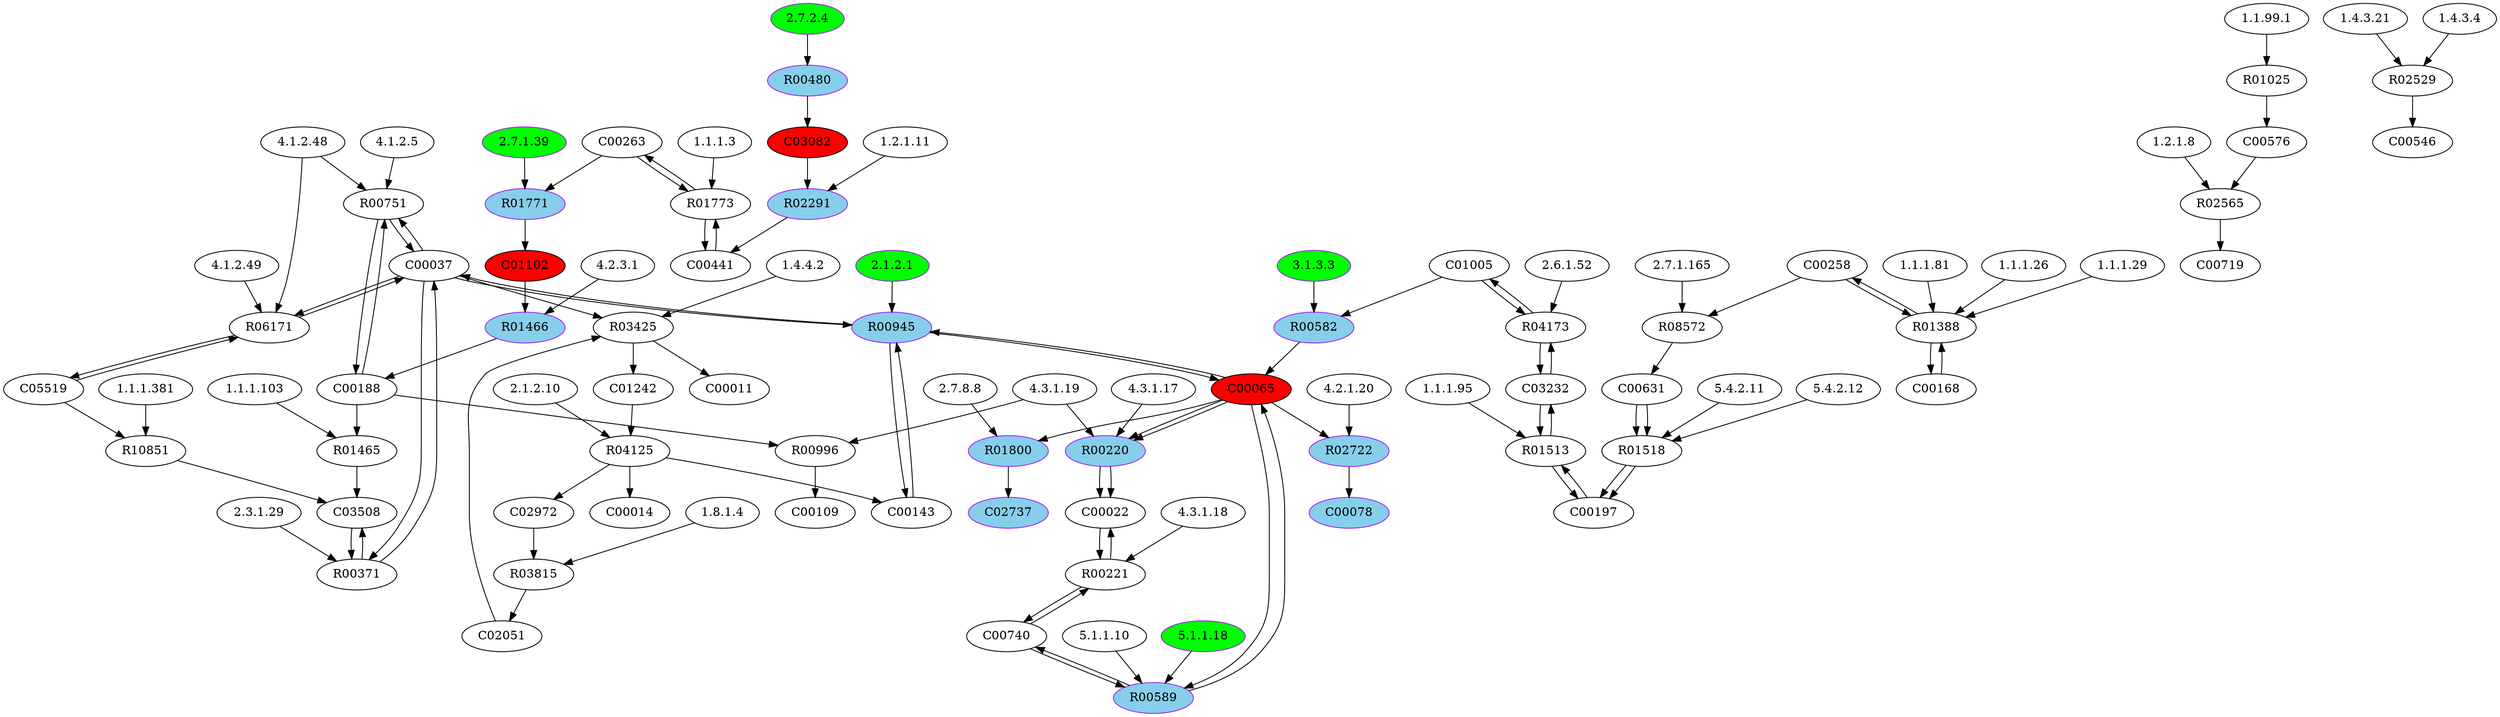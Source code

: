 digraph G {
"4.1.2.48" [type=E];
"2.3.1.29" [type=E];
"5.1.1.10" [type=E];
"4.3.1.19" [type=E];
"1.2.1.8" [type=E];
"2.7.2.4" [color=purple, fillcolor=green, style=filled, type=E];
"1.4.4.2" [type=E];
"1.1.1.81" [type=E];
"1.1.99.1" [type=E];
"5.4.2.11" [type=E];
"4.1.2.5" [type=E];
"2.7.8.8" [type=E];
"1.1.1.3" [type=E];
"2.6.1.52" [type=E];
"1.8.1.4" [type=E];
"1.1.1.26" [type=E];
"4.3.1.18" [type=E];
"2.7.1.39" [color=purple, fillcolor=green, style=filled, type=E];
"5.1.1.18" [color=purple, fillcolor=green, style=filled, type=E];
"1.4.3.21" [type=E];
"4.2.3.1" [type=E];
"4.2.1.20" [type=E];
"3.1.3.3" [color=purple, fillcolor=green, style=filled, type=E];
"2.7.1.165" [type=E];
"2.1.2.1" [color=purple, fillcolor=green, style=filled, type=E];
"4.1.2.49" [type=E];
"1.1.1.95" [type=E];
"1.2.1.11" [type=E];
"1.4.3.4" [type=E];
"5.4.2.12" [type=E];
"2.1.2.10" [type=E];
"1.1.1.103" [type=E];
"1.1.1.29" [type=E];
"1.1.1.381" [type=E];
"4.3.1.17" [type=E];
R01025 [type=R];
R01466 [color=purple, fillcolor=skyblue, style=filled, type=R];
R10851 [type=R];
R04173 [type=R];
R00996 [type=R];
R03815 [type=R];
R00220 [color=purple, fillcolor=skyblue, style=filled, type=R];
R01773 [type=R];
R00751 [type=R];
R02529 [type=R];
R00480 [color=purple, fillcolor=skyblue, style=filled, type=R];
R00371 [type=R];
R01388 [type=R];
R01800 [color=purple, fillcolor=skyblue, style=filled, type=R];
R01465 [type=R];
R02565 [type=R];
R01771 [color=purple, fillcolor=skyblue, style=filled, type=R];
R00589 [color=purple, fillcolor=skyblue, style=filled, type=R];
R04125 [type=R];
R00582 [color=purple, fillcolor=skyblue, style=filled, type=R];
R00945 [color=purple, fillcolor=skyblue, style=filled, type=R];
R01513 [type=R];
R08572 [type=R];
R00221 [type=R];
R02722 [color=purple, fillcolor=skyblue, style=filled, type=R];
R03425 [type=R];
R01518 [type=R];
R02291 [color=purple, fillcolor=skyblue, style=filled, type=R];
R06171 [type=R];
C00740 [type=C];
C02737 [color=purple, fillcolor=skyblue, style=filled, type=C];
C00109 [type=C];
C01242 [type=C];
C00078 [color=purple, fillcolor=skyblue, style=filled, type=C];
C03232 [type=C];
C00258 [type=C];
C00143 [type=C];
C00014 [type=C];
C00546 [type=C];
C00065 [fillcolor=red, style=filled, type=C];
C00011 [type=C];
C00576 [type=C];
C05519 [type=C];
C00197 [type=C];
C00037 [type=C];
C03508 [type=C];
C02972 [type=C];
C00441 [type=C];
C00022 [type=C];
C00263 [type=C];
C01102 [fillcolor=red, style=filled, type=C];
C00168 [type=C];
C03082 [fillcolor=red, style=filled, type=C];
C01005 [type=C];
C00188 [type=C];
C00719 [type=C];
C02051 [type=C];
C00631 [type=C];
R01025 -> C00576;
C00576 -> R02565;
R02565 -> C00719;
C00197 -> R01513;
R01513 -> C00197;
R01513 -> C03232;
C03232 -> R01513;
C00037 -> R06171;
R06171 -> C00037;
R06171 -> C05519;
C05519 -> R06171;
R00480 -> C03082;
C01005 -> R04173;
R04173 -> C01005;
R04173 -> C03232;
C03232 -> R04173;
C01005 -> R00582;
R00582 -> C00065;
C00143 -> R00945;
R00945 -> C00143;
C00037 -> R00945;
R00945 -> C00037;
R00945 -> C00065;
C00065 -> R00945;
C00188 -> R00996;
R00996 -> C00109;
C00188 -> R00751;
R00751 -> C00188;
R00751 -> C00037;
C00037 -> R00751;
C01102 -> R01466;
R01466 -> C00188;
C00188 -> R01465;
R01465 -> C03508;
C00037 -> R00371;
R00371 -> C00037;
R00371 -> C03508;
C03508 -> R00371;
C03082 -> R02291;
R02291 -> C00441;
C00065 -> R00589;
R00589 -> C00065;
R00589 -> C00740;
C00740 -> R00589;
C00065 -> R00220;
R00220 -> C00022;
C00263 -> R01771;
R01771 -> C01102;
C00037 -> R03425;
C02051 -> R03425;
R03425 -> C01242;
R03425 -> C00011;
C00263 -> R01773;
R01773 -> C00263;
R01773 -> C00441;
C00441 -> R01773;
C00740 -> R00221;
R00221 -> C00740;
R00221 -> C00022;
C00022 -> R00221;
C00258 -> R01388;
R01388 -> C00258;
R01388 -> C00168;
C00168 -> R01388;
R02529 -> C00546;
C01242 -> R04125;
R04125 -> C00143;
R04125 -> C00014;
R04125 -> C02972;
C02972 -> R03815;
R03815 -> C02051;
C00065 -> R00220;
R00220 -> C00022;
C00065 -> R01800;
R01800 -> C02737;
C00065 -> R02722;
R02722 -> C00078;
C00258 -> R08572;
R08572 -> C00631;
C00631 -> R01518;
R01518 -> C00197;
C00631 -> R01518;
R01518 -> C00197;
C05519 -> R10851;
R10851 -> C03508;
"1.1.99.1" -> R01025;
"4.2.3.1" -> R01466;
"1.1.1.381" -> R10851;
"2.6.1.52" -> R04173;
"4.3.1.19" -> R00996;
"1.8.1.4" -> R03815;
"4.3.1.17" -> R00220;
"4.3.1.19" -> R00220;
"1.1.1.3" -> R01773;
"4.1.2.5" -> R00751;
"4.1.2.48" -> R00751;
"1.4.3.4" -> R02529;
"1.4.3.21" -> R02529;
"2.7.2.4" -> R00480;
"2.3.1.29" -> R00371;
"1.1.1.26" -> R01388;
"1.1.1.29" -> R01388;
"1.1.1.81" -> R01388;
"2.7.8.8" -> R01800;
"1.1.1.103" -> R01465;
"1.2.1.8" -> R02565;
"2.7.1.39" -> R01771;
"5.1.1.10" -> R00589;
"5.1.1.18" -> R00589;
"2.1.2.10" -> R04125;
"3.1.3.3" -> R00582;
"2.1.2.1" -> R00945;
"1.1.1.95" -> R01513;
"2.7.1.165" -> R08572;
"4.3.1.18" -> R00221;
"4.2.1.20" -> R02722;
"1.4.4.2" -> R03425;
"5.4.2.11" -> R01518;
"5.4.2.12" -> R01518;
"1.2.1.11" -> R02291;
"4.1.2.48" -> R06171;
"4.1.2.49" -> R06171;
}
